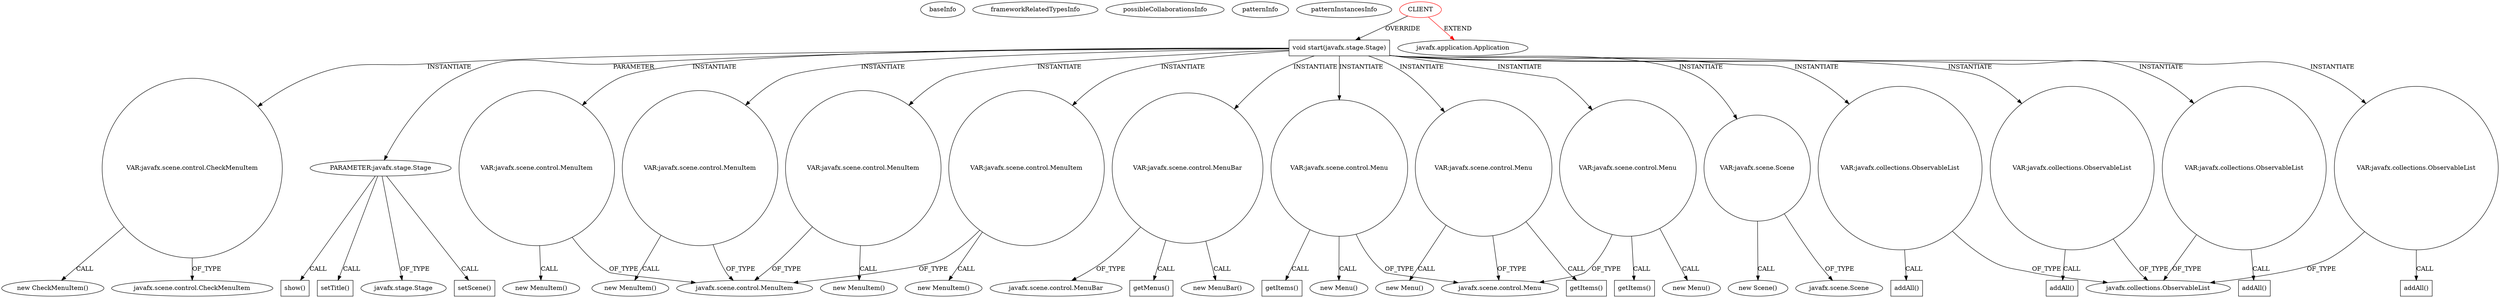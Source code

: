 digraph {
baseInfo[graphId=4266,category="pattern",isAnonymous=false,possibleRelation=false]
frameworkRelatedTypesInfo[0="javafx.application.Application"]
possibleCollaborationsInfo[]
patternInfo[frequency=2.0,patternRootClient=0]
patternInstancesInfo[0="guigarage-mastering-javafx-controls~/guigarage-mastering-javafx-controls/mastering-javafx-controls-master/src/main/java/com/guigarage/chapter5/MenuBarDemo.java~MenuBarDemo~2858",1="NukeName-MazeFramework~/NukeName-MazeFramework/MazeFramework-master/MazeFramework/src/mazeframework/MazeFramework.java~MazeFramework~1024"]
136[label="new CheckMenuItem()",vertexType="CONSTRUCTOR_CALL",isFrameworkType=false]
137[label="VAR:javafx.scene.control.CheckMenuItem",vertexType="VARIABLE_EXPRESION",isFrameworkType=false,shape=circle]
16[label="void start(javafx.stage.Stage)",vertexType="OVERRIDING_METHOD_DECLARATION",isFrameworkType=false,shape=box]
0[label="CLIENT",vertexType="ROOT_CLIENT_CLASS_DECLARATION",isFrameworkType=false,color=red]
17[label="PARAMETER:javafx.stage.Stage",vertexType="PARAMETER_DECLARATION",isFrameworkType=false]
189[label="show()",vertexType="INSIDE_CALL",isFrameworkType=false,shape=box]
77[label="VAR:javafx.scene.control.MenuItem",vertexType="VARIABLE_EXPRESION",isFrameworkType=false,shape=circle]
49[label="javafx.scene.control.MenuItem",vertexType="FRAMEWORK_CLASS_TYPE",isFrameworkType=false]
48[label="VAR:javafx.scene.control.MenuItem",vertexType="VARIABLE_EXPRESION",isFrameworkType=false,shape=circle]
140[label="VAR:javafx.scene.control.MenuItem",vertexType="VARIABLE_EXPRESION",isFrameworkType=false,shape=circle]
143[label="VAR:javafx.scene.control.MenuItem",vertexType="VARIABLE_EXPRESION",isFrameworkType=false,shape=circle]
42[label="VAR:javafx.scene.control.MenuBar",vertexType="VARIABLE_EXPRESION",isFrameworkType=false,shape=circle]
43[label="javafx.scene.control.MenuBar",vertexType="FRAMEWORK_CLASS_TYPE",isFrameworkType=false]
166[label="getMenus()",vertexType="INSIDE_CALL",isFrameworkType=false,shape=box]
41[label="new MenuBar()",vertexType="CONSTRUCTOR_CALL",isFrameworkType=false]
185[label="setTitle()",vertexType="INSIDE_CALL",isFrameworkType=false,shape=box]
134[label="VAR:javafx.scene.control.Menu",vertexType="VARIABLE_EXPRESION",isFrameworkType=false,shape=circle]
161[label="getItems()",vertexType="INSIDE_CALL",isFrameworkType=false,shape=box]
102[label="VAR:javafx.scene.control.Menu",vertexType="VARIABLE_EXPRESION",isFrameworkType=false,shape=circle]
132[label="getItems()",vertexType="INSIDE_CALL",isFrameworkType=false,shape=box]
45[label="VAR:javafx.scene.control.Menu",vertexType="VARIABLE_EXPRESION",isFrameworkType=false,shape=circle]
100[label="getItems()",vertexType="INSIDE_CALL",isFrameworkType=false,shape=box]
11[label="javafx.stage.Stage",vertexType="FRAMEWORK_CLASS_TYPE",isFrameworkType=false]
1[label="javafx.application.Application",vertexType="FRAMEWORK_CLASS_TYPE",isFrameworkType=false]
182[label="VAR:javafx.scene.Scene",vertexType="VARIABLE_EXPRESION",isFrameworkType=false,shape=circle]
181[label="new Scene()",vertexType="CONSTRUCTOR_CALL",isFrameworkType=false]
76[label="new MenuItem()",vertexType="CONSTRUCTOR_CALL",isFrameworkType=false]
139[label="new MenuItem()",vertexType="CONSTRUCTOR_CALL",isFrameworkType=false]
47[label="new MenuItem()",vertexType="CONSTRUCTOR_CALL",isFrameworkType=false]
142[label="new MenuItem()",vertexType="CONSTRUCTOR_CALL",isFrameworkType=false]
46[label="javafx.scene.control.Menu",vertexType="FRAMEWORK_CLASS_TYPE",isFrameworkType=false]
187[label="setScene()",vertexType="INSIDE_CALL",isFrameworkType=false,shape=box]
101[label="new Menu()",vertexType="CONSTRUCTOR_CALL",isFrameworkType=false]
44[label="new Menu()",vertexType="CONSTRUCTOR_CALL",isFrameworkType=false]
133[label="new Menu()",vertexType="CONSTRUCTOR_CALL",isFrameworkType=false]
183[label="javafx.scene.Scene",vertexType="FRAMEWORK_CLASS_TYPE",isFrameworkType=false]
157[label="VAR:javafx.collections.ObservableList",vertexType="VARIABLE_EXPRESION",isFrameworkType=false,shape=circle]
98[label="javafx.collections.ObservableList",vertexType="FRAMEWORK_INTERFACE_TYPE",isFrameworkType=false]
162[label="VAR:javafx.collections.ObservableList",vertexType="VARIABLE_EXPRESION",isFrameworkType=false,shape=circle]
128[label="VAR:javafx.collections.ObservableList",vertexType="VARIABLE_EXPRESION",isFrameworkType=false,shape=circle]
96[label="VAR:javafx.collections.ObservableList",vertexType="VARIABLE_EXPRESION",isFrameworkType=false,shape=circle]
129[label="addAll()",vertexType="INSIDE_CALL",isFrameworkType=false,shape=box]
163[label="addAll()",vertexType="INSIDE_CALL",isFrameworkType=false,shape=box]
158[label="addAll()",vertexType="INSIDE_CALL",isFrameworkType=false,shape=box]
97[label="addAll()",vertexType="INSIDE_CALL",isFrameworkType=false,shape=box]
7[label="javafx.scene.control.CheckMenuItem",vertexType="FRAMEWORK_CLASS_TYPE",isFrameworkType=false]
16->134[label="INSTANTIATE"]
17->189[label="CALL"]
143->49[label="OF_TYPE"]
96->98[label="OF_TYPE"]
16->157[label="INSTANTIATE"]
157->98[label="OF_TYPE"]
48->49[label="OF_TYPE"]
17->187[label="CALL"]
162->163[label="CALL"]
16->17[label="PARAMETER"]
137->7[label="OF_TYPE"]
16->162[label="INSTANTIATE"]
16->128[label="INSTANTIATE"]
16->140[label="INSTANTIATE"]
102->101[label="CALL"]
77->76[label="CALL"]
16->102[label="INSTANTIATE"]
16->182[label="INSTANTIATE"]
182->183[label="OF_TYPE"]
16->77[label="INSTANTIATE"]
102->46[label="OF_TYPE"]
16->137[label="INSTANTIATE"]
16->143[label="INSTANTIATE"]
134->161[label="CALL"]
48->47[label="CALL"]
16->42[label="INSTANTIATE"]
45->44[label="CALL"]
0->16[label="OVERRIDE"]
0->1[label="EXTEND",color=red]
134->133[label="CALL"]
42->41[label="CALL"]
45->100[label="CALL"]
157->158[label="CALL"]
134->46[label="OF_TYPE"]
140->49[label="OF_TYPE"]
17->11[label="OF_TYPE"]
42->43[label="OF_TYPE"]
96->97[label="CALL"]
143->142[label="CALL"]
162->98[label="OF_TYPE"]
140->139[label="CALL"]
45->46[label="OF_TYPE"]
128->98[label="OF_TYPE"]
137->136[label="CALL"]
16->48[label="INSTANTIATE"]
16->96[label="INSTANTIATE"]
77->49[label="OF_TYPE"]
182->181[label="CALL"]
102->132[label="CALL"]
128->129[label="CALL"]
17->185[label="CALL"]
42->166[label="CALL"]
16->45[label="INSTANTIATE"]
}
